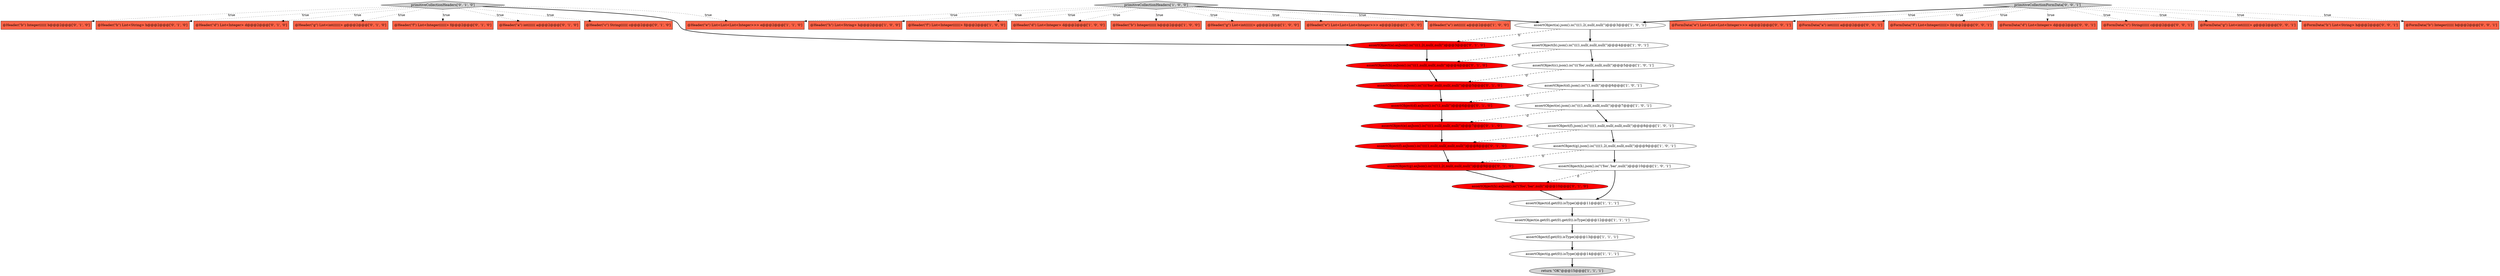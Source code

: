digraph {
10 [style = filled, label = "assertObject(h).json().is(\"('foo','bar',null(\")@@@10@@@['1', '0', '1']", fillcolor = white, shape = ellipse image = "AAA0AAABBB1BBB"];
5 [style = filled, label = "@Header(\"h\") List<String> h@@@2@@@['1', '0', '0']", fillcolor = tomato, shape = box image = "AAA0AAABBB1BBB"];
36 [style = filled, label = "assertObject(c).asJson().is(\"((('foo',null(,null(,null(\")@@@5@@@['0', '1', '0']", fillcolor = red, shape = ellipse image = "AAA1AAABBB2BBB"];
26 [style = filled, label = "assertObject(d).asJson().is(\"(1,null(\")@@@6@@@['0', '1', '0']", fillcolor = red, shape = ellipse image = "AAA1AAABBB2BBB"];
39 [style = filled, label = "@FormData(\"e\") List<List<List<Integer>>> e@@@2@@@['0', '0', '1']", fillcolor = tomato, shape = box image = "AAA0AAABBB3BBB"];
28 [style = filled, label = "@Header(\"b\") Integer(((((( b@@@2@@@['0', '1', '0']", fillcolor = tomato, shape = box image = "AAA0AAABBB2BBB"];
40 [style = filled, label = "primitiveCollectionFormData['0', '0', '1']", fillcolor = lightgray, shape = diamond image = "AAA0AAABBB3BBB"];
0 [style = filled, label = "assertObject(g).json().is(\"((((1,2(,null(,null(,null(\")@@@9@@@['1', '0', '1']", fillcolor = white, shape = ellipse image = "AAA0AAABBB1BBB"];
2 [style = filled, label = "assertObject(g.get(0)).isType()@@@14@@@['1', '1', '1']", fillcolor = white, shape = ellipse image = "AAA0AAABBB1BBB"];
16 [style = filled, label = "@Header(\"f\") List<Integer((((((> f@@@2@@@['1', '0', '0']", fillcolor = tomato, shape = box image = "AAA0AAABBB1BBB"];
8 [style = filled, label = "@Header(\"d\") List<Integer> d@@@2@@@['1', '0', '0']", fillcolor = tomato, shape = box image = "AAA0AAABBB1BBB"];
17 [style = filled, label = "assertObject(d).json().is(\"(1,null(\")@@@6@@@['1', '0', '1']", fillcolor = white, shape = ellipse image = "AAA0AAABBB1BBB"];
9 [style = filled, label = "assertObject(e).json().is(\"(((1,null(,null(,null(\")@@@7@@@['1', '0', '1']", fillcolor = white, shape = ellipse image = "AAA0AAABBB1BBB"];
31 [style = filled, label = "assertObject(h).asJson().is(\"('foo','bar',null(\")@@@10@@@['0', '1', '0']", fillcolor = red, shape = ellipse image = "AAA1AAABBB2BBB"];
45 [style = filled, label = "@FormData(\"a\") int(((((( a@@@2@@@['0', '0', '1']", fillcolor = tomato, shape = box image = "AAA0AAABBB3BBB"];
34 [style = filled, label = "@Header(\"h\") List<String> h@@@2@@@['0', '1', '0']", fillcolor = tomato, shape = box image = "AAA0AAABBB2BBB"];
25 [style = filled, label = "@Header(\"d\") List<Integer> d@@@2@@@['0', '1', '0']", fillcolor = tomato, shape = box image = "AAA0AAABBB2BBB"];
3 [style = filled, label = "@Header(\"b\") Integer(((((( b@@@2@@@['1', '0', '0']", fillcolor = tomato, shape = box image = "AAA0AAABBB1BBB"];
19 [style = filled, label = "primitiveCollectionHeaders['1', '0', '0']", fillcolor = lightgray, shape = diamond image = "AAA0AAABBB1BBB"];
4 [style = filled, label = "@Header(\"g\") List<int((((((> g@@@2@@@['1', '0', '0']", fillcolor = tomato, shape = box image = "AAA0AAABBB1BBB"];
32 [style = filled, label = "primitiveCollectionHeaders['0', '1', '0']", fillcolor = lightgray, shape = diamond image = "AAA0AAABBB2BBB"];
11 [style = filled, label = "assertObject(f.get(0)).isType()@@@13@@@['1', '1', '1']", fillcolor = white, shape = ellipse image = "AAA0AAABBB1BBB"];
12 [style = filled, label = "assertObject(c).json().is(\"((('foo',null(,null(,null(\")@@@5@@@['1', '0', '1']", fillcolor = white, shape = ellipse image = "AAA0AAABBB1BBB"];
38 [style = filled, label = "@FormData(\"f\") List<Integer((((((> f@@@2@@@['0', '0', '1']", fillcolor = tomato, shape = box image = "AAA0AAABBB3BBB"];
33 [style = filled, label = "assertObject(a).asJson().is(\"(((1,2(,null(,null(\")@@@3@@@['0', '1', '0']", fillcolor = red, shape = ellipse image = "AAA1AAABBB2BBB"];
15 [style = filled, label = "assertObject(b).json().is(\"(((1,null(,null(,null(\")@@@4@@@['1', '0', '1']", fillcolor = white, shape = ellipse image = "AAA0AAABBB1BBB"];
46 [style = filled, label = "@FormData(\"d\") List<Integer> d@@@2@@@['0', '0', '1']", fillcolor = tomato, shape = box image = "AAA0AAABBB3BBB"];
24 [style = filled, label = "@Header(\"g\") List<int((((((> g@@@2@@@['0', '1', '0']", fillcolor = tomato, shape = box image = "AAA0AAABBB2BBB"];
1 [style = filled, label = "@Header(\"e\") List<List<List<Integer>>> e@@@2@@@['1', '0', '0']", fillcolor = tomato, shape = box image = "AAA0AAABBB1BBB"];
7 [style = filled, label = "assertObject(a).json().is(\"(((1,2(,null(,null(\")@@@3@@@['1', '0', '1']", fillcolor = white, shape = ellipse image = "AAA0AAABBB1BBB"];
14 [style = filled, label = "@Header(\"a\") int(((((( a@@@2@@@['1', '0', '0']", fillcolor = tomato, shape = box image = "AAA0AAABBB1BBB"];
42 [style = filled, label = "@FormData(\"c\") String(((((( c@@@2@@@['0', '0', '1']", fillcolor = tomato, shape = box image = "AAA0AAABBB3BBB"];
35 [style = filled, label = "assertObject(g).asJson().is(\"((((1,2(,null(,null(,null(\")@@@9@@@['0', '1', '0']", fillcolor = red, shape = ellipse image = "AAA1AAABBB2BBB"];
23 [style = filled, label = "@Header(\"f\") List<Integer((((((> f@@@2@@@['0', '1', '0']", fillcolor = tomato, shape = box image = "AAA0AAABBB2BBB"];
6 [style = filled, label = "assertObject(f).json().is(\"((((1,null(,null(,null(,null(\")@@@8@@@['1', '0', '1']", fillcolor = white, shape = ellipse image = "AAA0AAABBB1BBB"];
43 [style = filled, label = "@FormData(\"g\") List<int((((((> g@@@2@@@['0', '0', '1']", fillcolor = tomato, shape = box image = "AAA0AAABBB3BBB"];
13 [style = filled, label = "return \"OK\"@@@15@@@['1', '1', '1']", fillcolor = lightgray, shape = ellipse image = "AAA0AAABBB1BBB"];
18 [style = filled, label = "@Header(\"e\") List<List<List<Integer>>> e@@@2@@@['1', '1', '0']", fillcolor = tomato, shape = box image = "AAA0AAABBB1BBB"];
20 [style = filled, label = "assertObject(d.get(0)).isType()@@@11@@@['1', '1', '1']", fillcolor = white, shape = ellipse image = "AAA0AAABBB1BBB"];
37 [style = filled, label = "assertObject(f).asJson().is(\"((((1,null(,null(,null(,null(\")@@@8@@@['0', '1', '0']", fillcolor = red, shape = ellipse image = "AAA1AAABBB2BBB"];
44 [style = filled, label = "@FormData(\"h\") List<String> h@@@2@@@['0', '0', '1']", fillcolor = tomato, shape = box image = "AAA0AAABBB3BBB"];
21 [style = filled, label = "assertObject(e.get(0).get(0).get(0)).isType()@@@12@@@['1', '1', '1']", fillcolor = white, shape = ellipse image = "AAA0AAABBB1BBB"];
27 [style = filled, label = "@Header(\"a\") int(((((( a@@@2@@@['0', '1', '0']", fillcolor = tomato, shape = box image = "AAA0AAABBB2BBB"];
22 [style = filled, label = "@Header(\"c\") String(((((( c@@@2@@@['0', '1', '0']", fillcolor = tomato, shape = box image = "AAA0AAABBB2BBB"];
41 [style = filled, label = "@FormData(\"b\") Integer(((((( b@@@2@@@['0', '0', '1']", fillcolor = tomato, shape = box image = "AAA0AAABBB3BBB"];
29 [style = filled, label = "assertObject(e).asJson().is(\"(((1,null(,null(,null(\")@@@7@@@['0', '1', '0']", fillcolor = red, shape = ellipse image = "AAA1AAABBB2BBB"];
30 [style = filled, label = "assertObject(b).asJson().is(\"(((1,null(,null(,null(\")@@@4@@@['0', '1', '0']", fillcolor = red, shape = ellipse image = "AAA1AAABBB2BBB"];
35->31 [style = bold, label=""];
19->14 [style = dotted, label="true"];
19->1 [style = dotted, label="true"];
40->39 [style = dotted, label="true"];
32->28 [style = dotted, label="true"];
10->20 [style = bold, label=""];
32->18 [style = dotted, label="true"];
32->24 [style = dotted, label="true"];
32->34 [style = dotted, label="true"];
32->23 [style = dotted, label="true"];
26->29 [style = bold, label=""];
17->9 [style = bold, label=""];
12->17 [style = bold, label=""];
19->18 [style = dotted, label="true"];
10->31 [style = dashed, label="0"];
15->30 [style = dashed, label="0"];
40->38 [style = dotted, label="true"];
30->36 [style = bold, label=""];
6->0 [style = bold, label=""];
29->37 [style = bold, label=""];
36->26 [style = bold, label=""];
40->44 [style = dotted, label="true"];
6->37 [style = dashed, label="0"];
40->43 [style = dotted, label="true"];
19->8 [style = dotted, label="true"];
11->2 [style = bold, label=""];
32->33 [style = bold, label=""];
9->6 [style = bold, label=""];
2->13 [style = bold, label=""];
20->21 [style = bold, label=""];
40->46 [style = dotted, label="true"];
0->10 [style = bold, label=""];
40->7 [style = bold, label=""];
32->27 [style = dotted, label="true"];
32->25 [style = dotted, label="true"];
9->29 [style = dashed, label="0"];
21->11 [style = bold, label=""];
19->4 [style = dotted, label="true"];
19->3 [style = dotted, label="true"];
12->36 [style = dashed, label="0"];
19->16 [style = dotted, label="true"];
33->30 [style = bold, label=""];
19->5 [style = dotted, label="true"];
7->15 [style = bold, label=""];
17->26 [style = dashed, label="0"];
15->12 [style = bold, label=""];
7->33 [style = dashed, label="0"];
37->35 [style = bold, label=""];
40->45 [style = dotted, label="true"];
31->20 [style = bold, label=""];
0->35 [style = dashed, label="0"];
19->7 [style = bold, label=""];
40->42 [style = dotted, label="true"];
40->41 [style = dotted, label="true"];
32->22 [style = dotted, label="true"];
}

